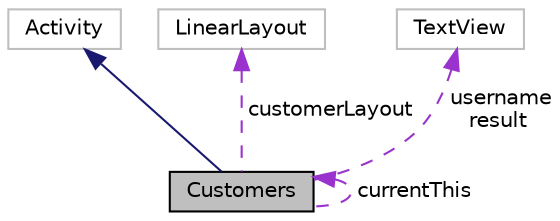 digraph "Customers"
{
  edge [fontname="Helvetica",fontsize="10",labelfontname="Helvetica",labelfontsize="10"];
  node [fontname="Helvetica",fontsize="10",shape=record];
  Node1 [label="Customers",height=0.2,width=0.4,color="black", fillcolor="grey75", style="filled" fontcolor="black"];
  Node2 -> Node1 [dir="back",color="midnightblue",fontsize="10",style="solid",fontname="Helvetica"];
  Node2 [label="Activity",height=0.2,width=0.4,color="grey75", fillcolor="white", style="filled"];
  Node3 -> Node1 [dir="back",color="darkorchid3",fontsize="10",style="dashed",label=" customerLayout" ,fontname="Helvetica"];
  Node3 [label="LinearLayout",height=0.2,width=0.4,color="grey75", fillcolor="white", style="filled"];
  Node1 -> Node1 [dir="back",color="darkorchid3",fontsize="10",style="dashed",label=" currentThis" ,fontname="Helvetica"];
  Node4 -> Node1 [dir="back",color="darkorchid3",fontsize="10",style="dashed",label=" username\nresult" ,fontname="Helvetica"];
  Node4 [label="TextView",height=0.2,width=0.4,color="grey75", fillcolor="white", style="filled"];
}
